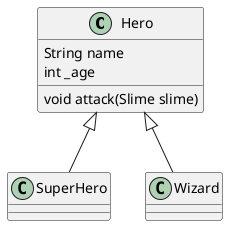 @startuml

class Hero {
    String name
    int _age

    void attack(Slime slime)
}

class SuperHero extends Hero {}

class Wizard extends Hero {}
@enduml